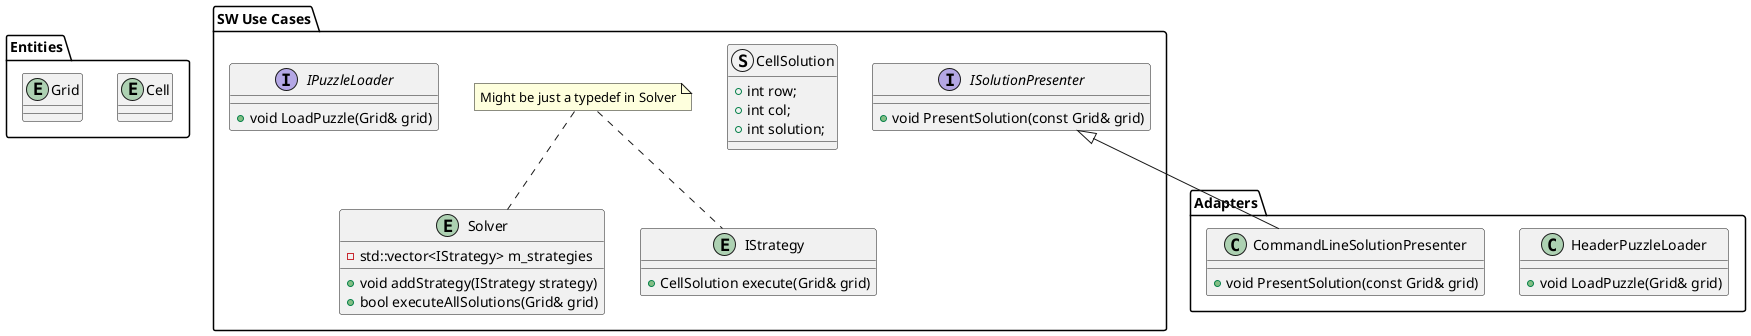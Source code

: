 @startuml
package "Entities" {

  entity "Cell"

  entity Grid
{

}
}

package "SW Use Cases" {
entity "Solver" {
+void addStrategy(IStrategy strategy)
+bool executeAllSolutions(Grid& grid)

-std::vector<IStrategy> m_strategies
}

struct "CellSolution" {
+int row;
+int col;
+int solution;
}

entity "IStrategy" {
+CellSolution execute(Grid& grid)
}
note "Might be just a typedef in Solver" as N1
N1 .. IStrategy
N1 .. Solver

interface "ISolutionPresenter" {
+void PresentSolution(const Grid& grid)
}
interface "IPuzzleLoader" {
+void LoadPuzzle(Grid& grid)
}
}

Package "Adapters" {

class "HeaderPuzzleLoader" {
+void LoadPuzzle(Grid& grid)
}

class "CommandLineSolutionPresenter" {
+void PresentSolution(const Grid& grid)
}
CommandLineSolutionPresenter -up-|> ISolutionPresenter
}

@enduml